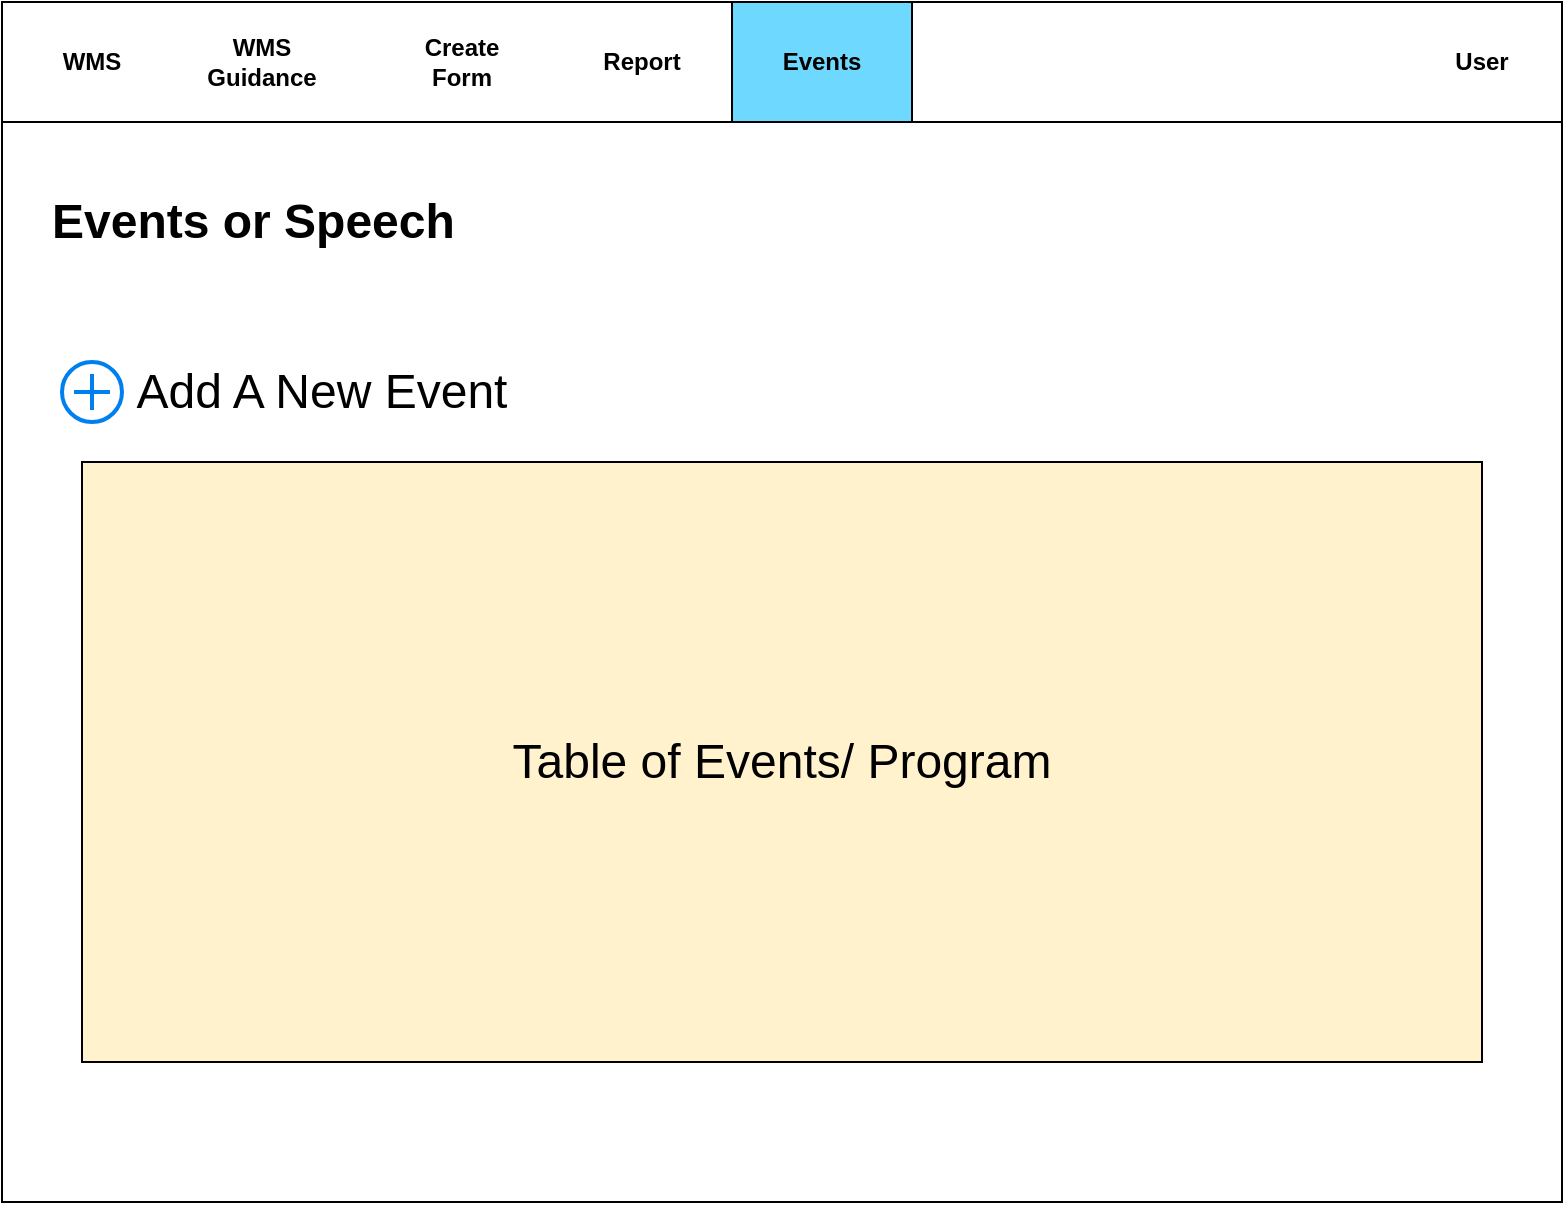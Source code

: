 <mxfile version="20.2.3" type="device"><diagram id="6uQgs667zIe-B8iqazrY" name="Page-1"><mxGraphModel dx="1278" dy="641" grid="1" gridSize="10" guides="1" tooltips="1" connect="1" arrows="1" fold="1" page="1" pageScale="1" pageWidth="850" pageHeight="1100" math="0" shadow="0"><root><mxCell id="0"/><mxCell id="1" parent="0"/><mxCell id="xPj9x0iszxrAvs1ADASg-1" value="" style="rounded=0;whiteSpace=wrap;html=1;" parent="1" vertex="1"><mxGeometry x="40" y="90" width="780" height="600" as="geometry"/></mxCell><mxCell id="xPj9x0iszxrAvs1ADASg-2" value="" style="rounded=0;whiteSpace=wrap;html=1;" parent="1" vertex="1"><mxGeometry x="40" y="90" width="780" height="60" as="geometry"/></mxCell><mxCell id="xPj9x0iszxrAvs1ADASg-4" value="&lt;b&gt;WMS Guidance&lt;/b&gt;" style="text;html=1;strokeColor=none;fillColor=none;align=center;verticalAlign=middle;whiteSpace=wrap;rounded=0;" parent="1" vertex="1"><mxGeometry x="140" y="105" width="60" height="30" as="geometry"/></mxCell><mxCell id="xPj9x0iszxrAvs1ADASg-6" value="&lt;b&gt;Report&lt;/b&gt;" style="text;html=1;strokeColor=none;fillColor=none;align=center;verticalAlign=middle;whiteSpace=wrap;rounded=0;" parent="1" vertex="1"><mxGeometry x="330" y="105" width="60" height="30" as="geometry"/></mxCell><mxCell id="xPj9x0iszxrAvs1ADASg-7" value="&lt;b&gt;User&lt;/b&gt;" style="text;html=1;strokeColor=none;fillColor=none;align=center;verticalAlign=middle;whiteSpace=wrap;rounded=0;" parent="1" vertex="1"><mxGeometry x="750" y="105" width="60" height="30" as="geometry"/></mxCell><mxCell id="xPj9x0iszxrAvs1ADASg-8" value="" style="rounded=0;whiteSpace=wrap;html=1;fillColor=#6ED8FF;" parent="1" vertex="1"><mxGeometry x="405" y="90" width="90" height="60" as="geometry"/></mxCell><mxCell id="xPj9x0iszxrAvs1ADASg-3" value="&lt;b&gt;WMS&lt;/b&gt;" style="text;html=1;strokeColor=none;fillColor=none;align=center;verticalAlign=middle;whiteSpace=wrap;rounded=0;" parent="1" vertex="1"><mxGeometry x="55" y="105" width="60" height="30" as="geometry"/></mxCell><mxCell id="xPj9x0iszxrAvs1ADASg-5" value="&lt;b&gt;Create Form&lt;/b&gt;" style="text;html=1;strokeColor=none;fillColor=none;align=center;verticalAlign=middle;whiteSpace=wrap;rounded=0;" parent="1" vertex="1"><mxGeometry x="240" y="105" width="60" height="30" as="geometry"/></mxCell><mxCell id="KzLmEQq-Gn1utAUpVmTr-1" value="&lt;b&gt;Events&lt;/b&gt;" style="text;html=1;strokeColor=none;fillColor=none;align=center;verticalAlign=middle;whiteSpace=wrap;rounded=0;" vertex="1" parent="1"><mxGeometry x="420" y="105" width="60" height="30" as="geometry"/></mxCell><mxCell id="KzLmEQq-Gn1utAUpVmTr-2" value="&lt;h1&gt;Events or Speech&lt;/h1&gt;" style="text;html=1;strokeColor=none;fillColor=none;spacing=5;spacingTop=-20;whiteSpace=wrap;overflow=hidden;rounded=0;" vertex="1" parent="1"><mxGeometry x="60" y="180" width="260" height="50" as="geometry"/></mxCell><mxCell id="KzLmEQq-Gn1utAUpVmTr-3" value="&lt;font style=&quot;font-size: 24px;&quot;&gt;Table of Events/ Program&lt;/font&gt;" style="rounded=0;whiteSpace=wrap;html=1;fillColor=#FFF2CC;" vertex="1" parent="1"><mxGeometry x="80" y="320" width="700" height="300" as="geometry"/></mxCell><mxCell id="KzLmEQq-Gn1utAUpVmTr-4" value="Add A New Event" style="text;html=1;strokeColor=none;fillColor=none;align=center;verticalAlign=middle;whiteSpace=wrap;rounded=0;fontSize=24;" vertex="1" parent="1"><mxGeometry x="80" y="270" width="240" height="30" as="geometry"/></mxCell><mxCell id="KzLmEQq-Gn1utAUpVmTr-5" value="" style="html=1;verticalLabelPosition=bottom;align=center;labelBackgroundColor=#ffffff;verticalAlign=top;strokeWidth=2;strokeColor=#0080F0;shadow=0;dashed=0;shape=mxgraph.ios7.icons.add;fontSize=24;fillColor=none;" vertex="1" parent="1"><mxGeometry x="70" y="270" width="30" height="30" as="geometry"/></mxCell></root></mxGraphModel></diagram></mxfile>